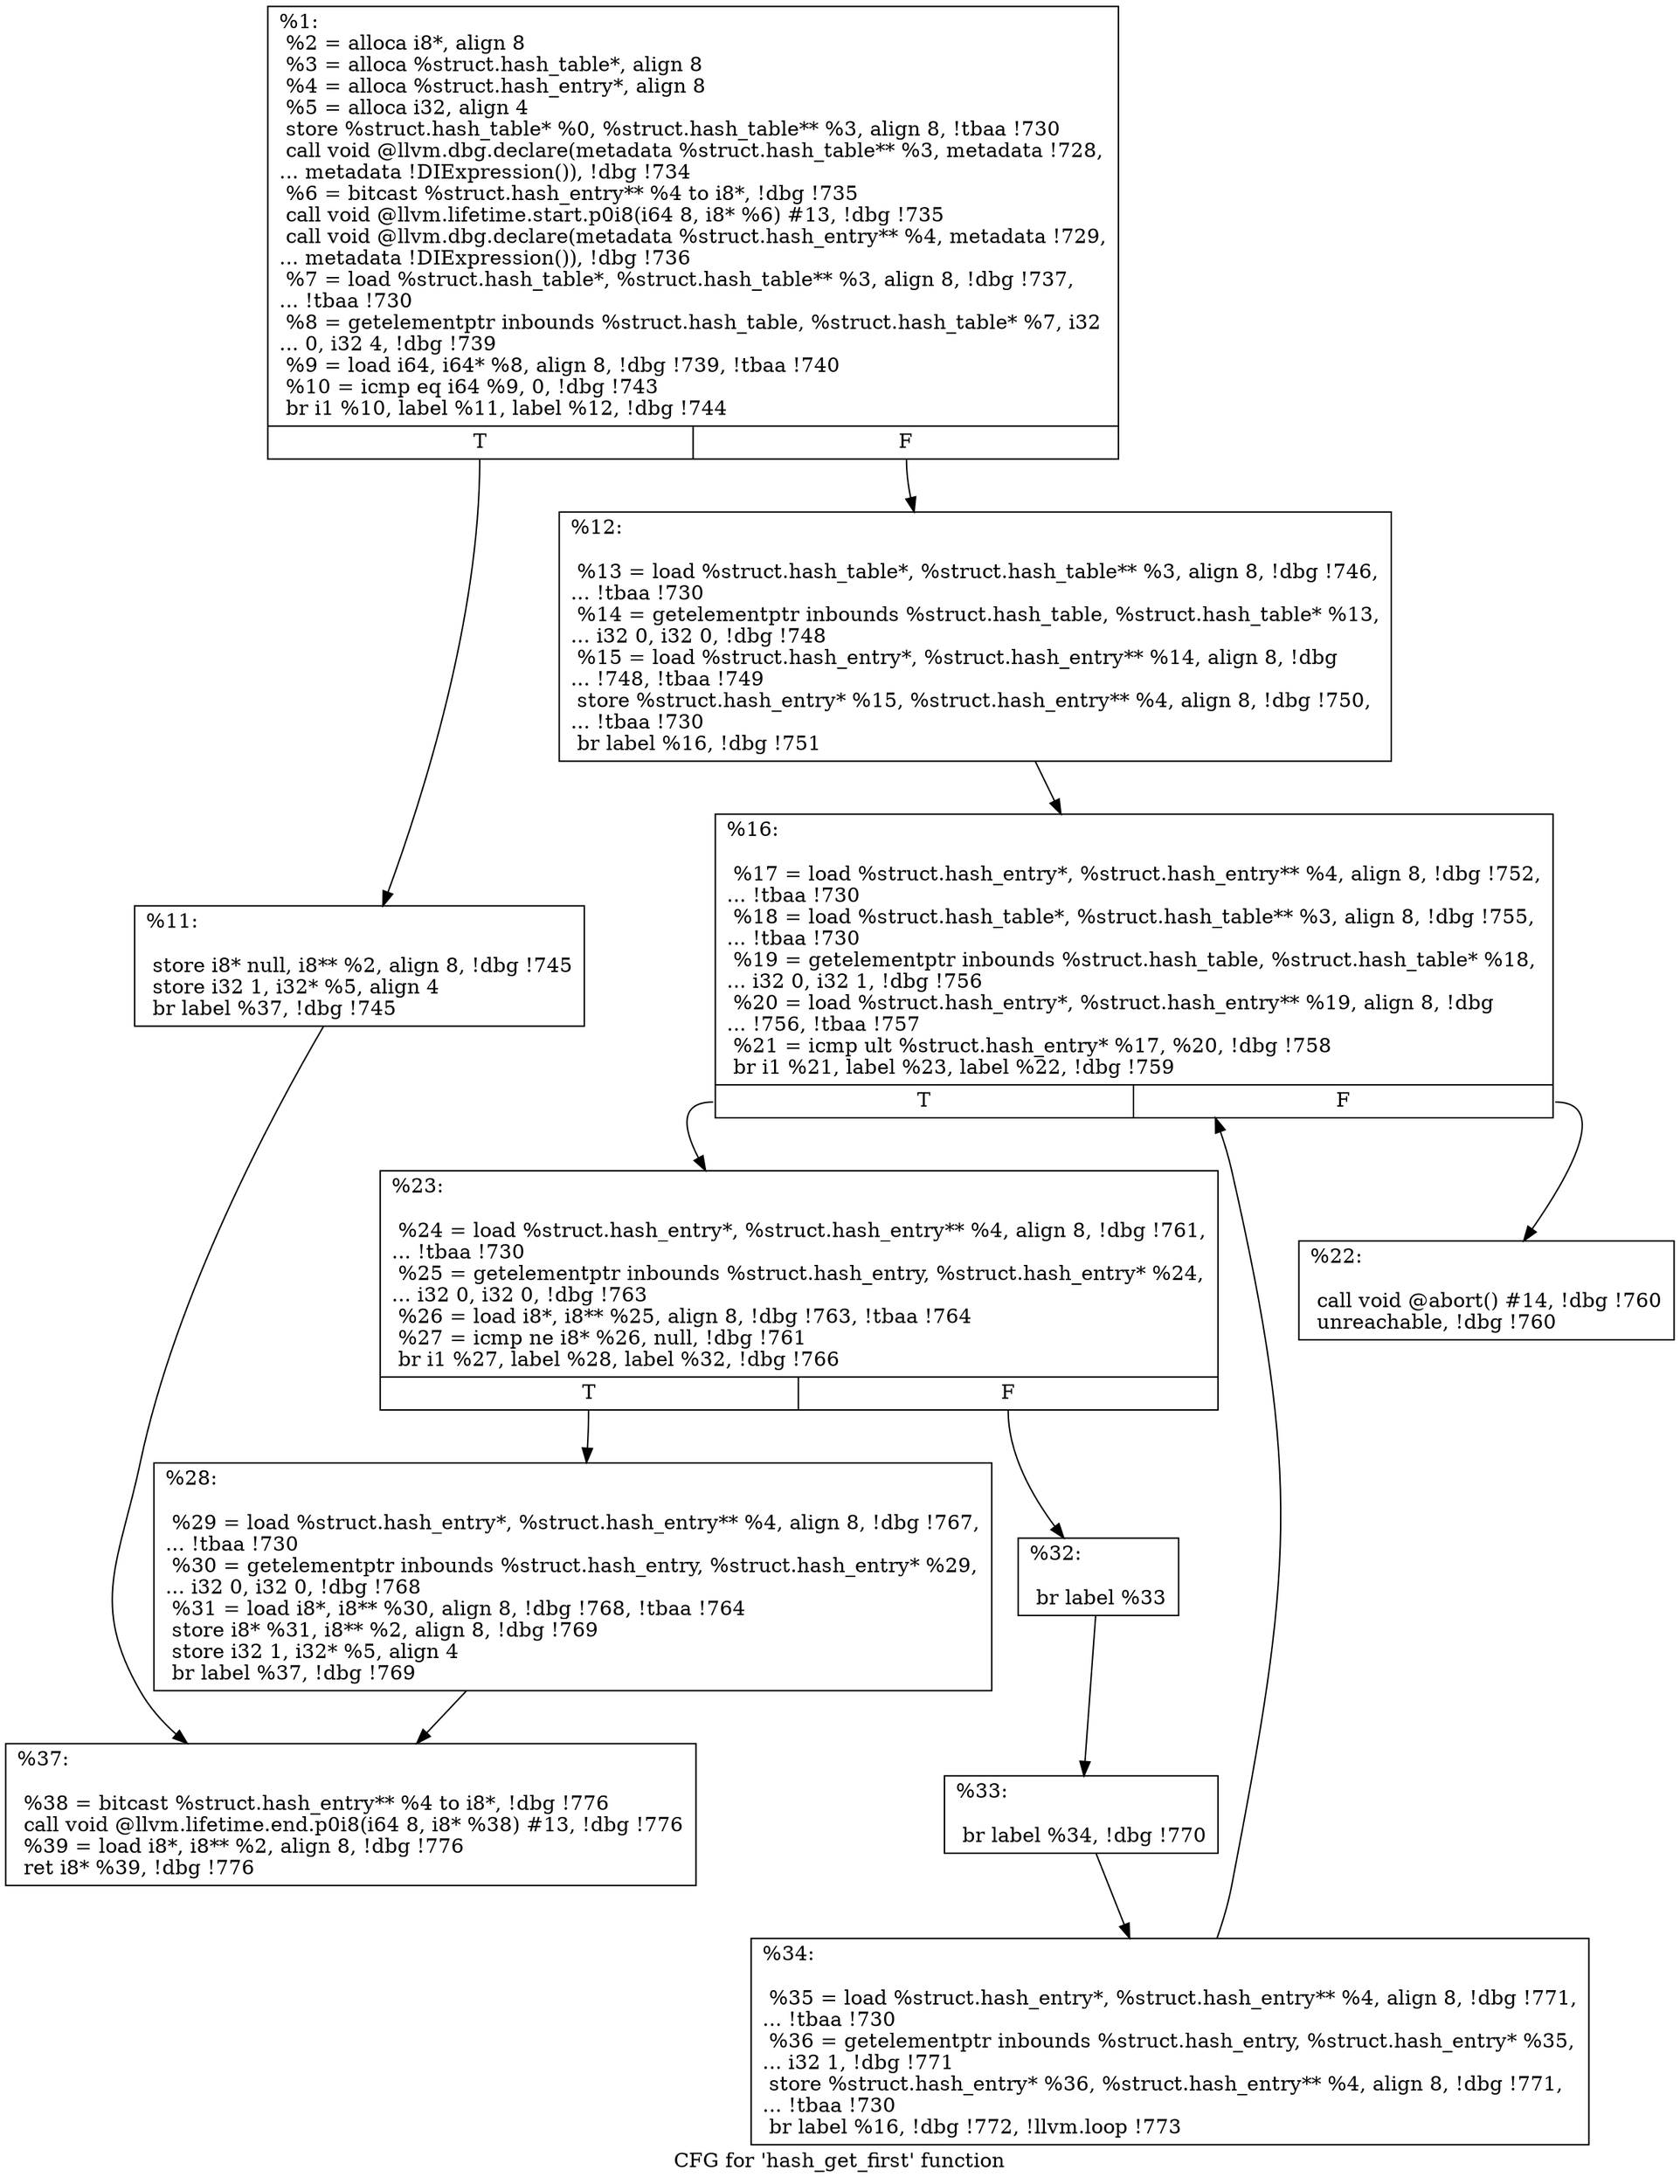 digraph "CFG for 'hash_get_first' function" {
	label="CFG for 'hash_get_first' function";

	Node0x24bd560 [shape=record,label="{%1:\l  %2 = alloca i8*, align 8\l  %3 = alloca %struct.hash_table*, align 8\l  %4 = alloca %struct.hash_entry*, align 8\l  %5 = alloca i32, align 4\l  store %struct.hash_table* %0, %struct.hash_table** %3, align 8, !tbaa !730\l  call void @llvm.dbg.declare(metadata %struct.hash_table** %3, metadata !728,\l... metadata !DIExpression()), !dbg !734\l  %6 = bitcast %struct.hash_entry** %4 to i8*, !dbg !735\l  call void @llvm.lifetime.start.p0i8(i64 8, i8* %6) #13, !dbg !735\l  call void @llvm.dbg.declare(metadata %struct.hash_entry** %4, metadata !729,\l... metadata !DIExpression()), !dbg !736\l  %7 = load %struct.hash_table*, %struct.hash_table** %3, align 8, !dbg !737,\l... !tbaa !730\l  %8 = getelementptr inbounds %struct.hash_table, %struct.hash_table* %7, i32\l... 0, i32 4, !dbg !739\l  %9 = load i64, i64* %8, align 8, !dbg !739, !tbaa !740\l  %10 = icmp eq i64 %9, 0, !dbg !743\l  br i1 %10, label %11, label %12, !dbg !744\l|{<s0>T|<s1>F}}"];
	Node0x24bd560:s0 -> Node0x2498c40;
	Node0x24bd560:s1 -> Node0x2498c90;
	Node0x2498c40 [shape=record,label="{%11:\l\l  store i8* null, i8** %2, align 8, !dbg !745\l  store i32 1, i32* %5, align 4\l  br label %37, !dbg !745\l}"];
	Node0x2498c40 -> Node0x2498f10;
	Node0x2498c90 [shape=record,label="{%12:\l\l  %13 = load %struct.hash_table*, %struct.hash_table** %3, align 8, !dbg !746,\l... !tbaa !730\l  %14 = getelementptr inbounds %struct.hash_table, %struct.hash_table* %13,\l... i32 0, i32 0, !dbg !748\l  %15 = load %struct.hash_entry*, %struct.hash_entry** %14, align 8, !dbg\l... !748, !tbaa !749\l  store %struct.hash_entry* %15, %struct.hash_entry** %4, align 8, !dbg !750,\l... !tbaa !730\l  br label %16, !dbg !751\l}"];
	Node0x2498c90 -> Node0x2498ce0;
	Node0x2498ce0 [shape=record,label="{%16:\l\l  %17 = load %struct.hash_entry*, %struct.hash_entry** %4, align 8, !dbg !752,\l... !tbaa !730\l  %18 = load %struct.hash_table*, %struct.hash_table** %3, align 8, !dbg !755,\l... !tbaa !730\l  %19 = getelementptr inbounds %struct.hash_table, %struct.hash_table* %18,\l... i32 0, i32 1, !dbg !756\l  %20 = load %struct.hash_entry*, %struct.hash_entry** %19, align 8, !dbg\l... !756, !tbaa !757\l  %21 = icmp ult %struct.hash_entry* %17, %20, !dbg !758\l  br i1 %21, label %23, label %22, !dbg !759\l|{<s0>T|<s1>F}}"];
	Node0x2498ce0:s0 -> Node0x2498d80;
	Node0x2498ce0:s1 -> Node0x2498d30;
	Node0x2498d30 [shape=record,label="{%22:\l\l  call void @abort() #14, !dbg !760\l  unreachable, !dbg !760\l}"];
	Node0x2498d80 [shape=record,label="{%23:\l\l  %24 = load %struct.hash_entry*, %struct.hash_entry** %4, align 8, !dbg !761,\l... !tbaa !730\l  %25 = getelementptr inbounds %struct.hash_entry, %struct.hash_entry* %24,\l... i32 0, i32 0, !dbg !763\l  %26 = load i8*, i8** %25, align 8, !dbg !763, !tbaa !764\l  %27 = icmp ne i8* %26, null, !dbg !761\l  br i1 %27, label %28, label %32, !dbg !766\l|{<s0>T|<s1>F}}"];
	Node0x2498d80:s0 -> Node0x2498dd0;
	Node0x2498d80:s1 -> Node0x2498e20;
	Node0x2498dd0 [shape=record,label="{%28:\l\l  %29 = load %struct.hash_entry*, %struct.hash_entry** %4, align 8, !dbg !767,\l... !tbaa !730\l  %30 = getelementptr inbounds %struct.hash_entry, %struct.hash_entry* %29,\l... i32 0, i32 0, !dbg !768\l  %31 = load i8*, i8** %30, align 8, !dbg !768, !tbaa !764\l  store i8* %31, i8** %2, align 8, !dbg !769\l  store i32 1, i32* %5, align 4\l  br label %37, !dbg !769\l}"];
	Node0x2498dd0 -> Node0x2498f10;
	Node0x2498e20 [shape=record,label="{%32:\l\l  br label %33\l}"];
	Node0x2498e20 -> Node0x2498e70;
	Node0x2498e70 [shape=record,label="{%33:\l\l  br label %34, !dbg !770\l}"];
	Node0x2498e70 -> Node0x2498ec0;
	Node0x2498ec0 [shape=record,label="{%34:\l\l  %35 = load %struct.hash_entry*, %struct.hash_entry** %4, align 8, !dbg !771,\l... !tbaa !730\l  %36 = getelementptr inbounds %struct.hash_entry, %struct.hash_entry* %35,\l... i32 1, !dbg !771\l  store %struct.hash_entry* %36, %struct.hash_entry** %4, align 8, !dbg !771,\l... !tbaa !730\l  br label %16, !dbg !772, !llvm.loop !773\l}"];
	Node0x2498ec0 -> Node0x2498ce0;
	Node0x2498f10 [shape=record,label="{%37:\l\l  %38 = bitcast %struct.hash_entry** %4 to i8*, !dbg !776\l  call void @llvm.lifetime.end.p0i8(i64 8, i8* %38) #13, !dbg !776\l  %39 = load i8*, i8** %2, align 8, !dbg !776\l  ret i8* %39, !dbg !776\l}"];
}
